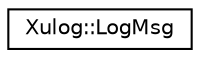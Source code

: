 digraph "Graphical Class Hierarchy"
{
 // LATEX_PDF_SIZE
  edge [fontname="Helvetica",fontsize="10",labelfontname="Helvetica",labelfontsize="10"];
  node [fontname="Helvetica",fontsize="10",shape=record];
  rankdir="LR";
  Node0 [label="Xulog::LogMsg",height=0.2,width=0.4,color="black", fillcolor="white", style="filled",URL="$struct_xulog_1_1_log_msg.html",tooltip="日志消息结构体"];
}
